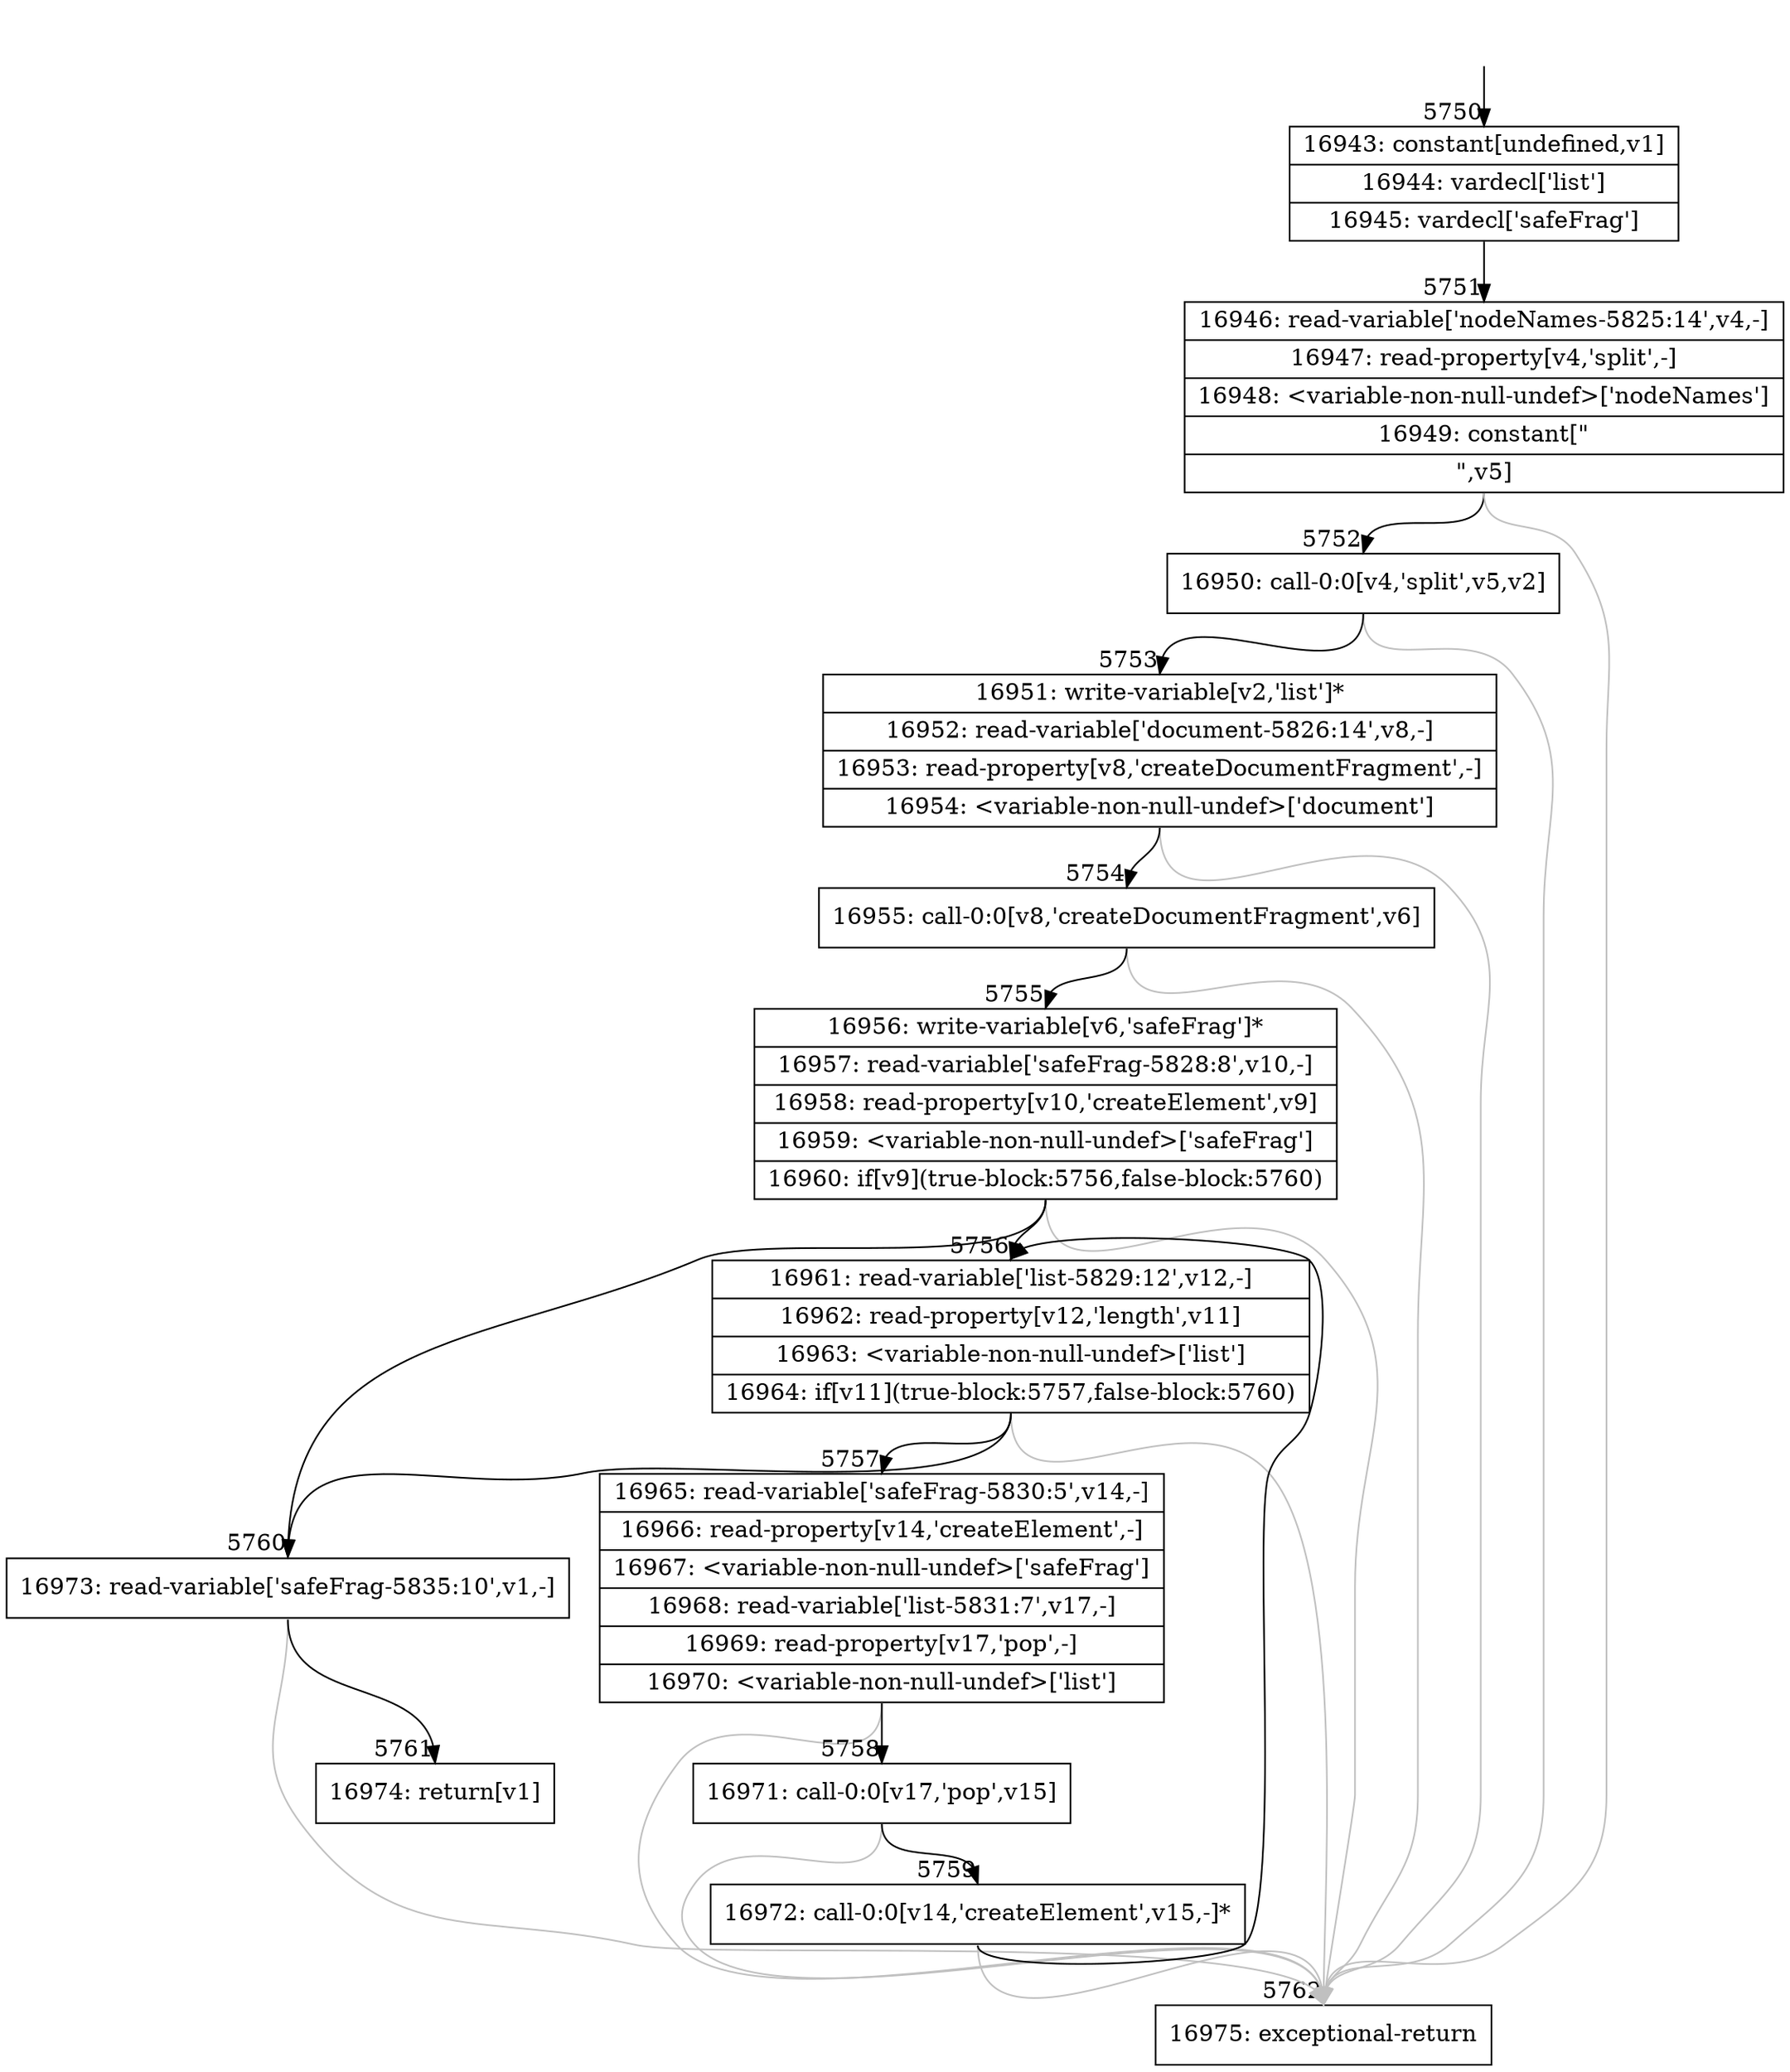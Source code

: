 digraph {
rankdir="TD"
BB_entry372[shape=none,label=""];
BB_entry372 -> BB5750 [tailport=s, headport=n, headlabel="    5750"]
BB5750 [shape=record label="{16943: constant[undefined,v1]|16944: vardecl['list']|16945: vardecl['safeFrag']}" ] 
BB5750 -> BB5751 [tailport=s, headport=n, headlabel="      5751"]
BB5751 [shape=record label="{16946: read-variable['nodeNames-5825:14',v4,-]|16947: read-property[v4,'split',-]|16948: \<variable-non-null-undef\>['nodeNames']|16949: constant[\"|\",v5]}" ] 
BB5751 -> BB5752 [tailport=s, headport=n, headlabel="      5752"]
BB5751 -> BB5762 [tailport=s, headport=n, color=gray, headlabel="      5762"]
BB5752 [shape=record label="{16950: call-0:0[v4,'split',v5,v2]}" ] 
BB5752 -> BB5753 [tailport=s, headport=n, headlabel="      5753"]
BB5752 -> BB5762 [tailport=s, headport=n, color=gray]
BB5753 [shape=record label="{16951: write-variable[v2,'list']*|16952: read-variable['document-5826:14',v8,-]|16953: read-property[v8,'createDocumentFragment',-]|16954: \<variable-non-null-undef\>['document']}" ] 
BB5753 -> BB5754 [tailport=s, headport=n, headlabel="      5754"]
BB5753 -> BB5762 [tailport=s, headport=n, color=gray]
BB5754 [shape=record label="{16955: call-0:0[v8,'createDocumentFragment',v6]}" ] 
BB5754 -> BB5755 [tailport=s, headport=n, headlabel="      5755"]
BB5754 -> BB5762 [tailport=s, headport=n, color=gray]
BB5755 [shape=record label="{16956: write-variable[v6,'safeFrag']*|16957: read-variable['safeFrag-5828:8',v10,-]|16958: read-property[v10,'createElement',v9]|16959: \<variable-non-null-undef\>['safeFrag']|16960: if[v9](true-block:5756,false-block:5760)}" ] 
BB5755 -> BB5756 [tailport=s, headport=n, headlabel="      5756"]
BB5755 -> BB5760 [tailport=s, headport=n, headlabel="      5760"]
BB5755 -> BB5762 [tailport=s, headport=n, color=gray]
BB5756 [shape=record label="{16961: read-variable['list-5829:12',v12,-]|16962: read-property[v12,'length',v11]|16963: \<variable-non-null-undef\>['list']|16964: if[v11](true-block:5757,false-block:5760)}" ] 
BB5756 -> BB5757 [tailport=s, headport=n, headlabel="      5757"]
BB5756 -> BB5760 [tailport=s, headport=n]
BB5756 -> BB5762 [tailport=s, headport=n, color=gray]
BB5757 [shape=record label="{16965: read-variable['safeFrag-5830:5',v14,-]|16966: read-property[v14,'createElement',-]|16967: \<variable-non-null-undef\>['safeFrag']|16968: read-variable['list-5831:7',v17,-]|16969: read-property[v17,'pop',-]|16970: \<variable-non-null-undef\>['list']}" ] 
BB5757 -> BB5758 [tailport=s, headport=n, headlabel="      5758"]
BB5757 -> BB5762 [tailport=s, headport=n, color=gray]
BB5758 [shape=record label="{16971: call-0:0[v17,'pop',v15]}" ] 
BB5758 -> BB5759 [tailport=s, headport=n, headlabel="      5759"]
BB5758 -> BB5762 [tailport=s, headport=n, color=gray]
BB5759 [shape=record label="{16972: call-0:0[v14,'createElement',v15,-]*}" ] 
BB5759 -> BB5756 [tailport=s, headport=n]
BB5759 -> BB5762 [tailport=s, headport=n, color=gray]
BB5760 [shape=record label="{16973: read-variable['safeFrag-5835:10',v1,-]}" ] 
BB5760 -> BB5761 [tailport=s, headport=n, headlabel="      5761"]
BB5760 -> BB5762 [tailport=s, headport=n, color=gray]
BB5761 [shape=record label="{16974: return[v1]}" ] 
BB5762 [shape=record label="{16975: exceptional-return}" ] 
}
